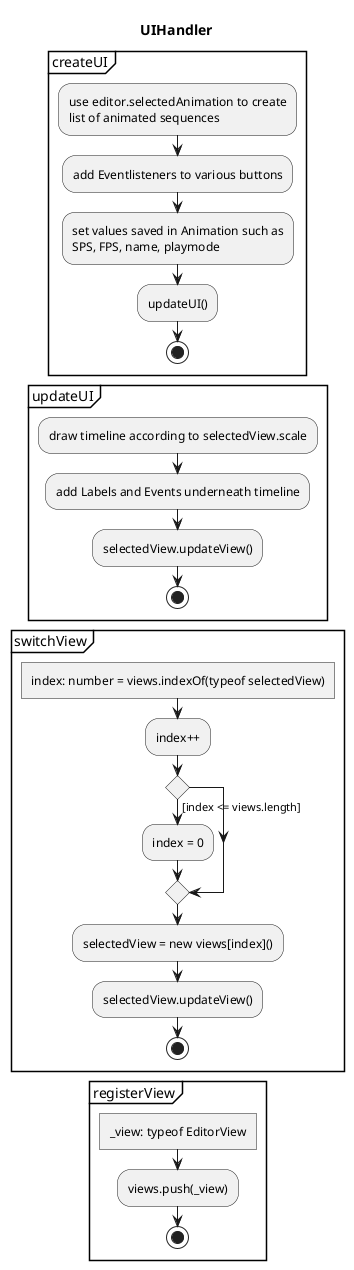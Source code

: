 @startuml UIHandler
skinparam monochrome true

title UIHandler

partition createUI {
	:use editor.selectedAnimation to create
	list of animated sequences;
	:add Eventlisteners to various buttons;
	:set values saved in Animation such as
	SPS, FPS, name, playmode;
	:updateUI();
	stop
}

partition updateUI {
	:draw timeline according to selectedView.scale;
	:add Labels and Events underneath timeline;
	:selectedView.updateView();
	stop
}

partition switchView {
	:index: number = views.indexOf(typeof selectedView)]
	:index++;
	if() then ([index <= views.length])
		:index = 0;
	endif
	:selectedView = new views[index]();
	:selectedView.updateView();
	stop
}

partition registerView {
	:_view: typeof EditorView]
	:views.push(_view);
	stop
}

@enduml